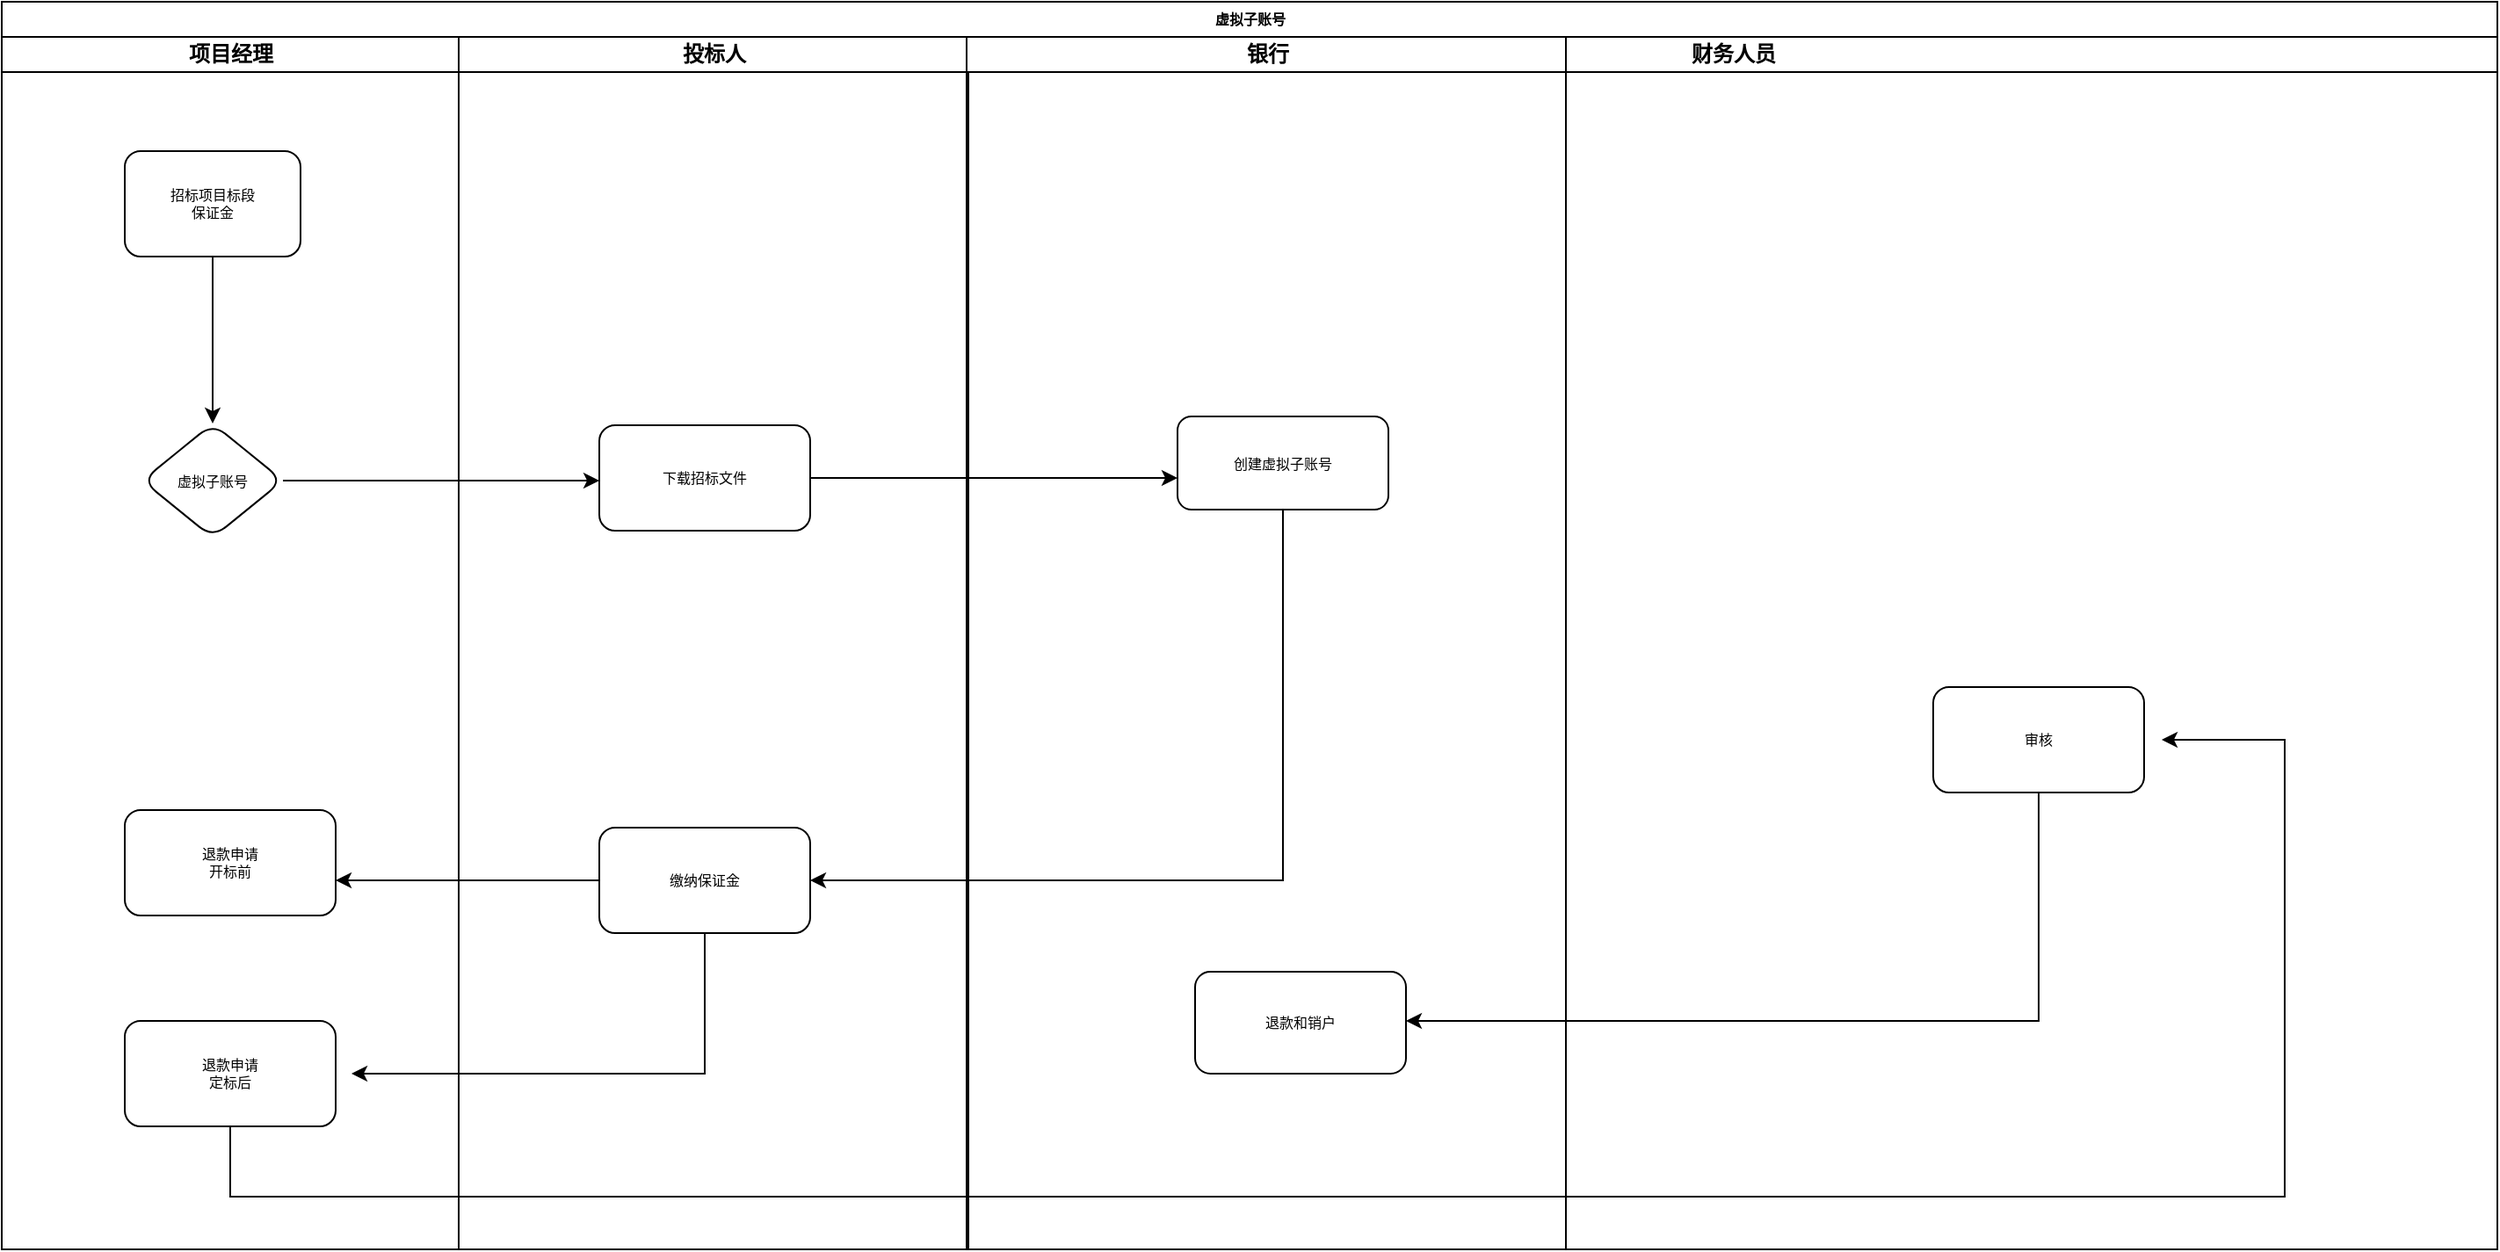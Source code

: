 <mxfile version="15.3.7" type="github">
  <diagram name="Page-1" id="74e2e168-ea6b-b213-b513-2b3c1d86103e">
    <mxGraphModel dx="2583" dy="827" grid="1" gridSize="10" guides="1" tooltips="1" connect="1" arrows="1" fold="1" page="1" pageScale="1" pageWidth="1100" pageHeight="850" background="none" math="0" shadow="0">
      <root>
        <mxCell id="0" />
        <mxCell id="1" parent="0" />
        <mxCell id="77e6c97f196da883-1" value="虚拟子账号" style="swimlane;html=1;childLayout=stackLayout;startSize=20;rounded=0;shadow=0;labelBackgroundColor=none;strokeWidth=1;fontFamily=Verdana;fontSize=8;align=center;" parent="1" vertex="1">
          <mxGeometry x="-549" y="120" width="1420" height="710" as="geometry" />
        </mxCell>
        <mxCell id="77e6c97f196da883-2" value="项目经理" style="swimlane;html=1;startSize=20;" parent="77e6c97f196da883-1" vertex="1">
          <mxGeometry y="20" width="260" height="690" as="geometry" />
        </mxCell>
        <mxCell id="liZM2um8pnTieCJuCv05-17" value="" style="edgeStyle=orthogonalEdgeStyle;rounded=0;orthogonalLoop=1;jettySize=auto;html=1;" parent="77e6c97f196da883-2" source="77e6c97f196da883-8" target="liZM2um8pnTieCJuCv05-16" edge="1">
          <mxGeometry relative="1" as="geometry" />
        </mxCell>
        <mxCell id="77e6c97f196da883-8" value="招标项目标段&lt;br&gt;保证金" style="rounded=1;whiteSpace=wrap;html=1;shadow=0;labelBackgroundColor=none;strokeWidth=1;fontFamily=Verdana;fontSize=8;align=center;" parent="77e6c97f196da883-2" vertex="1">
          <mxGeometry x="70" y="65" width="100" height="60" as="geometry" />
        </mxCell>
        <mxCell id="liZM2um8pnTieCJuCv05-16" value="虚拟子账号" style="rhombus;whiteSpace=wrap;html=1;rounded=1;shadow=0;fontFamily=Verdana;fontSize=8;strokeWidth=1;" parent="77e6c97f196da883-2" vertex="1">
          <mxGeometry x="80" y="220" width="80" height="65" as="geometry" />
        </mxCell>
        <mxCell id="liZM2um8pnTieCJuCv05-24" value="退款申请&lt;br&gt;开标前" style="whiteSpace=wrap;html=1;rounded=1;shadow=0;fontFamily=Verdana;fontSize=8;strokeWidth=1;" parent="77e6c97f196da883-2" vertex="1">
          <mxGeometry x="70" y="440" width="120" height="60" as="geometry" />
        </mxCell>
        <mxCell id="mAtVZEmUU0_NmUpbRnAS-2" value="退款申请&lt;br&gt;定标后" style="whiteSpace=wrap;html=1;rounded=1;shadow=0;fontFamily=Verdana;fontSize=8;strokeWidth=1;" vertex="1" parent="77e6c97f196da883-2">
          <mxGeometry x="70" y="560" width="120" height="60" as="geometry" />
        </mxCell>
        <mxCell id="77e6c97f196da883-3" value="投标人" style="swimlane;html=1;startSize=20;" parent="77e6c97f196da883-1" vertex="1">
          <mxGeometry x="260" y="20" width="290" height="690" as="geometry" />
        </mxCell>
        <mxCell id="liZM2um8pnTieCJuCv05-18" value="下载招标文件" style="whiteSpace=wrap;html=1;rounded=1;shadow=0;fontFamily=Verdana;fontSize=8;strokeWidth=1;" parent="77e6c97f196da883-3" vertex="1">
          <mxGeometry x="80" y="221" width="120" height="60" as="geometry" />
        </mxCell>
        <mxCell id="liZM2um8pnTieCJuCv05-22" value="缴纳保证金" style="whiteSpace=wrap;html=1;rounded=1;shadow=0;fontFamily=Verdana;fontSize=8;strokeWidth=1;" parent="77e6c97f196da883-3" vertex="1">
          <mxGeometry x="80" y="450" width="120" height="60" as="geometry" />
        </mxCell>
        <mxCell id="liZM2um8pnTieCJuCv05-19" value="" style="edgeStyle=orthogonalEdgeStyle;rounded=0;orthogonalLoop=1;jettySize=auto;html=1;" parent="77e6c97f196da883-1" source="liZM2um8pnTieCJuCv05-16" target="liZM2um8pnTieCJuCv05-18" edge="1">
          <mxGeometry relative="1" as="geometry">
            <Array as="points">
              <mxPoint x="450" y="248" />
              <mxPoint x="450" y="245" />
            </Array>
          </mxGeometry>
        </mxCell>
        <mxCell id="liZM2um8pnTieCJuCv05-21" value="" style="edgeStyle=orthogonalEdgeStyle;rounded=0;orthogonalLoop=1;jettySize=auto;html=1;" parent="77e6c97f196da883-1" source="liZM2um8pnTieCJuCv05-18" target="liZM2um8pnTieCJuCv05-20" edge="1">
          <mxGeometry relative="1" as="geometry">
            <Array as="points">
              <mxPoint x="719" y="271" />
              <mxPoint x="719" y="271" />
            </Array>
          </mxGeometry>
        </mxCell>
        <mxCell id="liZM2um8pnTieCJuCv05-23" value="" style="edgeStyle=orthogonalEdgeStyle;rounded=0;orthogonalLoop=1;jettySize=auto;html=1;" parent="77e6c97f196da883-1" source="liZM2um8pnTieCJuCv05-20" target="liZM2um8pnTieCJuCv05-22" edge="1">
          <mxGeometry relative="1" as="geometry">
            <Array as="points">
              <mxPoint x="729" y="500" />
            </Array>
          </mxGeometry>
        </mxCell>
        <mxCell id="liZM2um8pnTieCJuCv05-25" value="" style="edgeStyle=orthogonalEdgeStyle;rounded=0;orthogonalLoop=1;jettySize=auto;html=1;" parent="77e6c97f196da883-1" source="liZM2um8pnTieCJuCv05-22" target="liZM2um8pnTieCJuCv05-24" edge="1">
          <mxGeometry relative="1" as="geometry">
            <Array as="points">
              <mxPoint x="380" y="500" />
              <mxPoint x="380" y="500" />
            </Array>
          </mxGeometry>
        </mxCell>
        <mxCell id="77e6c97f196da883-4" value="财务人员" style="swimlane;html=1;startSize=20;" parent="77e6c97f196da883-1" vertex="1">
          <mxGeometry x="550" y="20" width="870" height="690" as="geometry">
            <mxRectangle x="550" y="20" width="30" height="740" as="alternateBounds" />
          </mxGeometry>
        </mxCell>
        <mxCell id="liZM2um8pnTieCJuCv05-28" value="审核" style="whiteSpace=wrap;html=1;rounded=1;shadow=0;fontFamily=Verdana;fontSize=8;strokeWidth=1;" parent="77e6c97f196da883-4" vertex="1">
          <mxGeometry x="549" y="370" width="120" height="60" as="geometry" />
        </mxCell>
        <mxCell id="77e6c97f196da883-5" value="银行" style="swimlane;html=1;startSize=20;" parent="77e6c97f196da883-4" vertex="1">
          <mxGeometry x="-1" width="341" height="690" as="geometry" />
        </mxCell>
        <mxCell id="liZM2um8pnTieCJuCv05-20" value="创建虚拟子账号" style="whiteSpace=wrap;html=1;rounded=1;shadow=0;fontFamily=Verdana;fontSize=8;strokeWidth=1;" parent="77e6c97f196da883-5" vertex="1">
          <mxGeometry x="120" y="216" width="120" height="53" as="geometry" />
        </mxCell>
        <mxCell id="liZM2um8pnTieCJuCv05-30" value="退款和销户" style="whiteSpace=wrap;html=1;rounded=1;shadow=0;fontFamily=Verdana;fontSize=8;strokeWidth=1;" parent="77e6c97f196da883-5" vertex="1">
          <mxGeometry x="130" y="532" width="120" height="58" as="geometry" />
        </mxCell>
        <mxCell id="liZM2um8pnTieCJuCv05-31" value="" style="edgeStyle=orthogonalEdgeStyle;rounded=0;orthogonalLoop=1;jettySize=auto;html=1;" parent="77e6c97f196da883-4" source="liZM2um8pnTieCJuCv05-28" target="liZM2um8pnTieCJuCv05-30" edge="1">
          <mxGeometry relative="1" as="geometry">
            <Array as="points">
              <mxPoint x="430" y="560" />
              <mxPoint x="430" y="560" />
            </Array>
          </mxGeometry>
        </mxCell>
        <mxCell id="liZM2um8pnTieCJuCv05-29" value="" style="edgeStyle=orthogonalEdgeStyle;rounded=0;orthogonalLoop=1;jettySize=auto;html=1;exitX=0.408;exitY=1;exitDx=0;exitDy=0;exitPerimeter=0;" parent="77e6c97f196da883-4" source="mAtVZEmUU0_NmUpbRnAS-2" edge="1">
          <mxGeometry relative="1" as="geometry">
            <Array as="points">
              <mxPoint x="-420" y="620" />
              <mxPoint x="-420" y="660" />
              <mxPoint x="749" y="660" />
              <mxPoint x="749" y="400" />
            </Array>
            <mxPoint x="-431" y="660" as="sourcePoint" />
            <mxPoint x="679" y="400" as="targetPoint" />
          </mxGeometry>
        </mxCell>
        <mxCell id="mAtVZEmUU0_NmUpbRnAS-3" value="" style="edgeStyle=orthogonalEdgeStyle;rounded=0;orthogonalLoop=1;jettySize=auto;html=1;" edge="1" parent="1" source="liZM2um8pnTieCJuCv05-22">
          <mxGeometry relative="1" as="geometry">
            <Array as="points">
              <mxPoint x="-149" y="730" />
            </Array>
            <mxPoint x="190" y="419" as="sourcePoint" />
            <mxPoint x="-350" y="730" as="targetPoint" />
          </mxGeometry>
        </mxCell>
      </root>
    </mxGraphModel>
  </diagram>
</mxfile>
